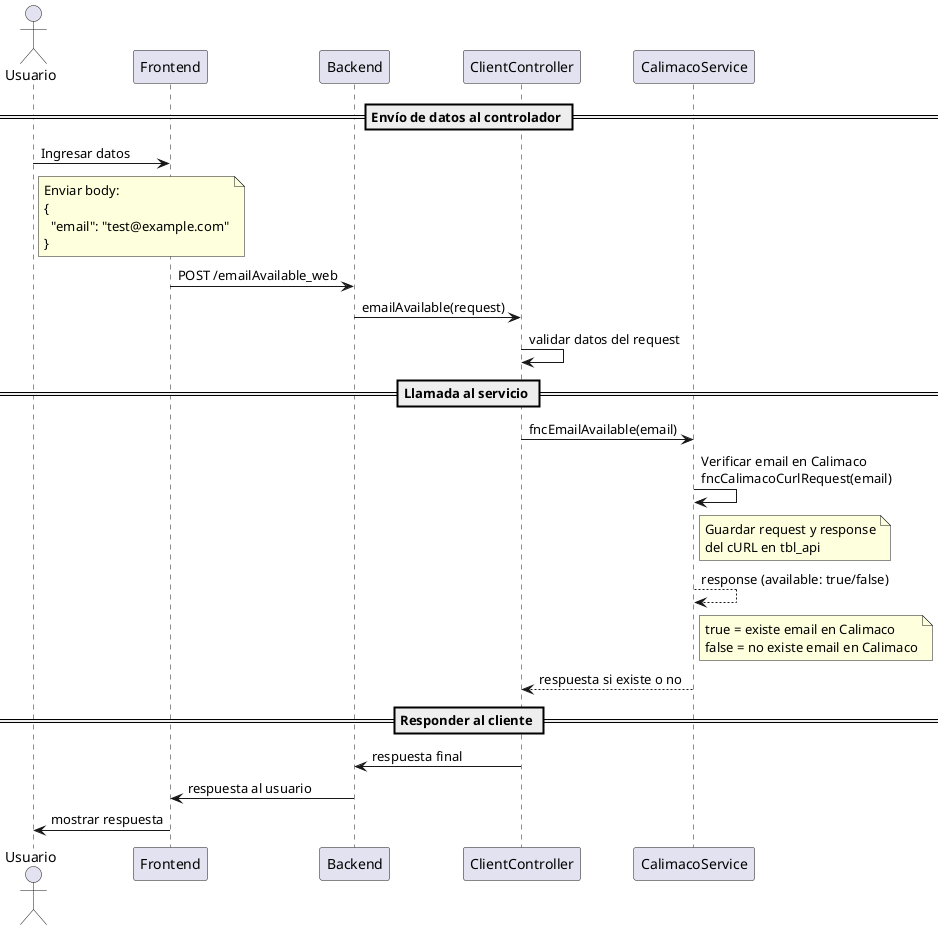 @startuml emailAvailable_web
actor Usuario
participant Frontend
participant Backend
participant ClientController
participant CalimacoService

== Envío de datos al controlador ==
Usuario -> Frontend : Ingresar datos
note right of Usuario
  Enviar body:
  {
    "email": "test@example.com"
  }
end note
Frontend -> Backend : POST /emailAvailable_web
Backend -> ClientController : emailAvailable(request)
ClientController -> ClientController : validar datos del request

== Llamada al servicio ==
ClientController -> CalimacoService : fncEmailAvailable(email)
CalimacoService -> CalimacoService : Verificar email en Calimaco\nfncCalimacoCurlRequest(email)
note right of CalimacoService
    Guardar request y response
    del cURL en tbl_api
end note
CalimacoService --> CalimacoService : response (available: true/false)
note right of CalimacoService
    true = existe email en Calimaco
    false = no existe email en Calimaco
end note
CalimacoService --> ClientController : respuesta si existe o no

== Responder al cliente ==
ClientController -> Backend : respuesta final
Backend -> Frontend : respuesta al usuario
Frontend -> Usuario : mostrar respuesta
@enduml